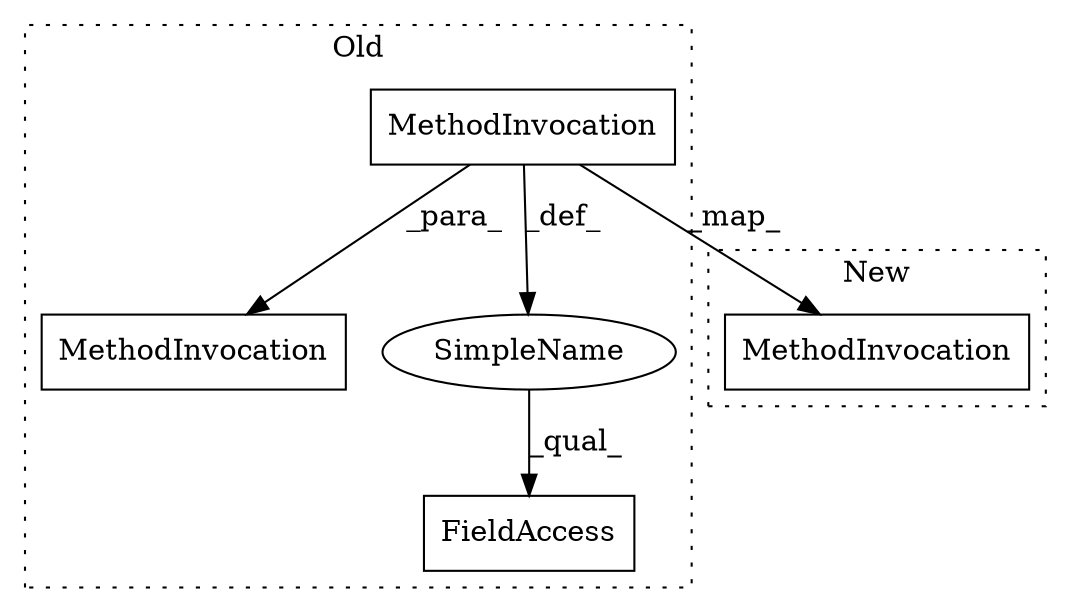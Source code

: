 digraph G {
subgraph cluster0 {
1 [label="FieldAccess" a="22" s="645" l="47" shape="box"];
2 [label="MethodInvocation" a="32" s="645,679" l="16,1" shape="box"];
4 [label="MethodInvocation" a="32" s="710,728" l="12,1" shape="box"];
5 [label="SimpleName" a="42" s="" l="" shape="ellipse"];
label = "Old";
style="dotted";
}
subgraph cluster1 {
3 [label="MethodInvocation" a="32" s="700,734" l="16,1" shape="box"];
label = "New";
style="dotted";
}
2 -> 3 [label="_map_"];
2 -> 5 [label="_def_"];
2 -> 4 [label="_para_"];
5 -> 1 [label="_qual_"];
}